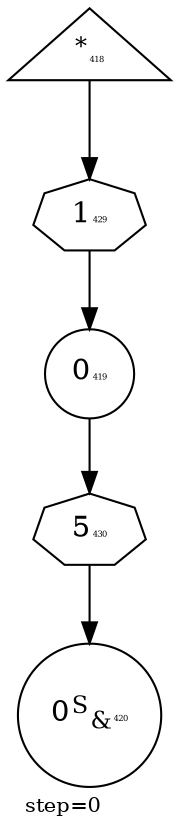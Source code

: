 digraph {
  graph  [labelloc=bottom,labeljust=left,fontsize="10",label="step=0"];
  "418" [shape=triangle,peripheries="1",label=<<SUP>*</SUP><FONT POINT-SIZE='4'>418</FONT>>,labelfontcolor=black,color=black];
  "419" [shape=circle,peripheries="1",label=<0<FONT POINT-SIZE='4'>419</FONT>>,labelfontcolor=black,color=black];
  "420" [shape=circle,peripheries="1",label=<0<SUP>S</SUP><SUB>&amp;</SUB><FONT POINT-SIZE='4'>420</FONT>>,labelfontcolor=black,color=black];
  "429" [label=<1<FONT POINT-SIZE='4'>429</FONT>>,peripheries="1",color=black,shape=septagon];
  "418" -> "429" [color=black];
  "429" -> "419" [color=black];
  "430" [label=<5<FONT POINT-SIZE='4'>430</FONT>>,peripheries="1",color=black,shape=septagon];
  "419" -> "430" [color=black];
  "430" -> "420" [color=black];
}